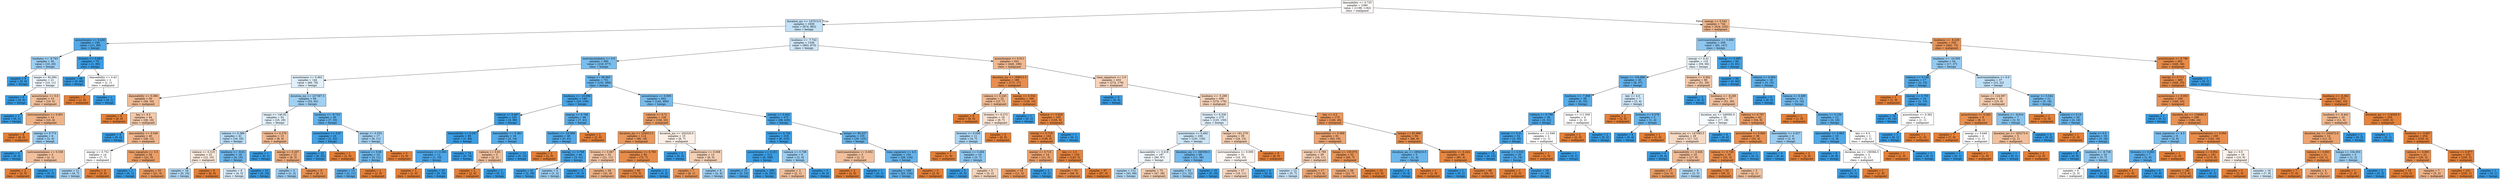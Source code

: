 digraph Tree {
node [shape=box, style="filled", color="black"] ;
0 [label="danceability <= 0.725\nsamples = 2380\nvalue = [1198, 1182]\nclass = malignant", fillcolor="#fffdfc"] ;
1 [label="duration_ms <= 147513.5\nsamples = 1636\nvalue = [674, 962]\nclass = benign", fillcolor="#c4e2f7"] ;
0 -> 1 [labeldistance=2.5, labelangle=45, headlabel="True"] ;
2 [label="acousticness <= 0.428\nsamples = 100\nvalue = [11, 89]\nclass = benign", fillcolor="#51a9e8"] ;
1 -> 2 ;
3 [label="loudness <= -9.763\nsamples = 30\nvalue = [10, 20]\nclass = benign", fillcolor="#9ccef2"] ;
2 -> 3 ;
4 [label="samples = 9\nvalue = [0, 9]\nclass = benign", fillcolor="#399de5"] ;
3 -> 4 ;
5 [label="tempo <= 92.094\nsamples = 21\nvalue = [10, 11]\nclass = benign", fillcolor="#edf6fd"] ;
3 -> 5 ;
6 [label="samples = 6\nvalue = [0, 6]\nclass = benign", fillcolor="#399de5"] ;
5 -> 6 ;
7 [label="acousticness <= 0.0\nsamples = 15\nvalue = [10, 5]\nclass = malignant", fillcolor="#f2c09c"] ;
5 -> 7 ;
8 [label="samples = 1\nvalue = [0, 1]\nclass = benign", fillcolor="#399de5"] ;
7 -> 8 ;
9 [label="instrumentalness <= 0.001\nsamples = 14\nvalue = [10, 4]\nclass = malignant", fillcolor="#efb388"] ;
7 -> 9 ;
10 [label="samples = 8\nvalue = [8, 0]\nclass = malignant", fillcolor="#e58139"] ;
9 -> 10 ;
11 [label="energy <= 0.773\nsamples = 6\nvalue = [2, 4]\nclass = benign", fillcolor="#9ccef2"] ;
9 -> 11 ;
12 [label="samples = 3\nvalue = [0, 3]\nclass = benign", fillcolor="#399de5"] ;
11 -> 12 ;
13 [label="instrumentalness <= 0.538\nsamples = 3\nvalue = [2, 1]\nclass = malignant", fillcolor="#f2c09c"] ;
11 -> 13 ;
14 [label="samples = 2\nvalue = [2, 0]\nclass = malignant", fillcolor="#e58139"] ;
13 -> 14 ;
15 [label="samples = 1\nvalue = [0, 1]\nclass = benign", fillcolor="#399de5"] ;
13 -> 15 ;
16 [label="liveness <= 0.663\nsamples = 70\nvalue = [1, 69]\nclass = benign", fillcolor="#3c9ee5"] ;
2 -> 16 ;
17 [label="samples = 68\nvalue = [0, 68]\nclass = benign", fillcolor="#399de5"] ;
16 -> 17 ;
18 [label="danceability <= 0.43\nsamples = 2\nvalue = [1, 1]\nclass = malignant", fillcolor="#ffffff"] ;
16 -> 18 ;
19 [label="samples = 1\nvalue = [1, 0]\nclass = malignant", fillcolor="#e58139"] ;
18 -> 19 ;
20 [label="samples = 1\nvalue = [0, 1]\nclass = benign", fillcolor="#399de5"] ;
18 -> 20 ;
21 [label="loudness <= -7.742\nsamples = 1536\nvalue = [663, 873]\nclass = benign", fillcolor="#cfe7f9"] ;
1 -> 21 ;
22 [label="instrumentalness <= 0.0\nsamples = 895\nvalue = [218, 677]\nclass = benign", fillcolor="#79bded"] ;
21 -> 22 ;
23 [label="acousticness <= 0.462\nsamples = 144\nvalue = [66, 78]\nclass = benign", fillcolor="#e1f0fb"] ;
22 -> 23 ;
24 [label="danceability <= 0.396\nsamples = 50\nvalue = [34, 16]\nclass = malignant", fillcolor="#f1bc96"] ;
23 -> 24 ;
25 [label="samples = 6\nvalue = [6, 0]\nclass = malignant", fillcolor="#e58139"] ;
24 -> 25 ;
26 [label="key <= 0.5\nsamples = 44\nvalue = [28, 16]\nclass = malignant", fillcolor="#f4c9aa"] ;
24 -> 26 ;
27 [label="samples = 4\nvalue = [0, 4]\nclass = benign", fillcolor="#399de5"] ;
26 -> 27 ;
28 [label="danceability <= 0.548\nsamples = 40\nvalue = [28, 12]\nclass = malignant", fillcolor="#f0b78e"] ;
26 -> 28 ;
29 [label="energy <= 0.752\nsamples = 14\nvalue = [7, 7]\nclass = malignant", fillcolor="#ffffff"] ;
28 -> 29 ;
30 [label="samples = 11\nvalue = [4, 7]\nclass = benign", fillcolor="#aad5f4"] ;
29 -> 30 ;
31 [label="samples = 3\nvalue = [3, 0]\nclass = malignant", fillcolor="#e58139"] ;
29 -> 31 ;
32 [label="time_signature <= 3.5\nsamples = 26\nvalue = [21, 5]\nclass = malignant", fillcolor="#eb9f68"] ;
28 -> 32 ;
33 [label="samples = 1\nvalue = [0, 1]\nclass = benign", fillcolor="#399de5"] ;
32 -> 33 ;
34 [label="samples = 25\nvalue = [21, 4]\nclass = malignant", fillcolor="#ea995f"] ;
32 -> 34 ;
35 [label="duration_ms <= 227387.5\nsamples = 94\nvalue = [32, 62]\nclass = benign", fillcolor="#9fd0f2"] ;
23 -> 35 ;
36 [label="tempo <= 140.92\nsamples = 54\nvalue = [25, 29]\nclass = benign", fillcolor="#e4f1fb"] ;
35 -> 36 ;
37 [label="valence <= 0.389\nsamples = 41\nvalue = [16, 25]\nclass = benign", fillcolor="#b8dcf6"] ;
36 -> 37 ;
38 [label="valence <= 0.319\nsamples = 22\nvalue = [12, 10]\nclass = malignant", fillcolor="#fbeade"] ;
37 -> 38 ;
39 [label="samples = 16\nvalue = [6, 10]\nclass = benign", fillcolor="#b0d8f5"] ;
38 -> 39 ;
40 [label="samples = 6\nvalue = [6, 0]\nclass = malignant", fillcolor="#e58139"] ;
38 -> 40 ;
41 [label="loudness <= -9.01\nsamples = 19\nvalue = [4, 15]\nclass = benign", fillcolor="#6eb7ec"] ;
37 -> 41 ;
42 [label="samples = 9\nvalue = [4, 5]\nclass = benign", fillcolor="#d7ebfa"] ;
41 -> 42 ;
43 [label="samples = 10\nvalue = [0, 10]\nclass = benign", fillcolor="#399de5"] ;
41 -> 43 ;
44 [label="valence <= 0.276\nsamples = 13\nvalue = [9, 4]\nclass = malignant", fillcolor="#f1b991"] ;
36 -> 44 ;
45 [label="samples = 1\nvalue = [0, 1]\nclass = benign", fillcolor="#399de5"] ;
44 -> 45 ;
46 [label="energy <= 0.267\nsamples = 12\nvalue = [9, 3]\nclass = malignant", fillcolor="#eeab7b"] ;
44 -> 46 ;
47 [label="samples = 3\nvalue = [1, 2]\nclass = benign", fillcolor="#9ccef2"] ;
46 -> 47 ;
48 [label="samples = 9\nvalue = [8, 1]\nclass = malignant", fillcolor="#e89152"] ;
46 -> 48 ;
49 [label="loudness <= -9.723\nsamples = 40\nvalue = [7, 33]\nclass = benign", fillcolor="#63b2eb"] ;
35 -> 49 ;
50 [label="acousticness <= 0.97\nsamples = 23\nvalue = [1, 22]\nclass = benign", fillcolor="#42a1e6"] ;
49 -> 50 ;
51 [label="samples = 22\nvalue = [0, 22]\nclass = benign", fillcolor="#399de5"] ;
50 -> 51 ;
52 [label="samples = 1\nvalue = [1, 0]\nclass = malignant", fillcolor="#e58139"] ;
50 -> 52 ;
53 [label="energy <= 0.553\nsamples = 17\nvalue = [6, 11]\nclass = benign", fillcolor="#a5d2f3"] ;
49 -> 53 ;
54 [label="valence <= 0.66\nsamples = 14\nvalue = [3, 11]\nclass = benign", fillcolor="#6fb8ec"] ;
53 -> 54 ;
55 [label="samples = 13\nvalue = [2, 11]\nclass = benign", fillcolor="#5dafea"] ;
54 -> 55 ;
56 [label="samples = 1\nvalue = [1, 0]\nclass = malignant", fillcolor="#e58139"] ;
54 -> 56 ;
57 [label="samples = 3\nvalue = [3, 0]\nclass = malignant", fillcolor="#e58139"] ;
53 -> 57 ;
58 [label="tempo <= 88.965\nsamples = 751\nvalue = [152, 599]\nclass = benign", fillcolor="#6bb6ec"] ;
22 -> 58 ;
59 [label="loudness <= -10.094\nsamples = 149\nvalue = [10, 139]\nclass = benign", fillcolor="#47a4e7"] ;
58 -> 59 ;
60 [label="valence <= 0.487\nsamples = 101\nvalue = [3, 98]\nclass = benign", fillcolor="#3fa0e6"] ;
59 -> 60 ;
61 [label="danceability <= 0.257\nsamples = 85\nvalue = [1, 84]\nclass = benign", fillcolor="#3b9ee5"] ;
60 -> 61 ;
62 [label="acousticness <= 0.363\nsamples = 11\nvalue = [1, 10]\nclass = benign", fillcolor="#4da7e8"] ;
61 -> 62 ;
63 [label="samples = 1\nvalue = [1, 0]\nclass = malignant", fillcolor="#e58139"] ;
62 -> 63 ;
64 [label="samples = 10\nvalue = [0, 10]\nclass = benign", fillcolor="#399de5"] ;
62 -> 64 ;
65 [label="samples = 74\nvalue = [0, 74]\nclass = benign", fillcolor="#399de5"] ;
61 -> 65 ;
66 [label="danceability <= 0.383\nsamples = 16\nvalue = [2, 14]\nclass = benign", fillcolor="#55abe9"] ;
60 -> 66 ;
67 [label="valence <= 0.63\nsamples = 3\nvalue = [2, 1]\nclass = malignant", fillcolor="#f2c09c"] ;
66 -> 67 ;
68 [label="samples = 2\nvalue = [2, 0]\nclass = malignant", fillcolor="#e58139"] ;
67 -> 68 ;
69 [label="samples = 1\nvalue = [0, 1]\nclass = benign", fillcolor="#399de5"] ;
67 -> 69 ;
70 [label="samples = 13\nvalue = [0, 13]\nclass = benign", fillcolor="#399de5"] ;
66 -> 70 ;
71 [label="energy <= 0.766\nsamples = 48\nvalue = [7, 41]\nclass = benign", fillcolor="#5baee9"] ;
59 -> 71 ;
72 [label="loudness <= -10.069\nsamples = 46\nvalue = [5, 41]\nclass = benign", fillcolor="#51a9e8"] ;
71 -> 72 ;
73 [label="samples = 2\nvalue = [2, 0]\nclass = malignant", fillcolor="#e58139"] ;
72 -> 73 ;
74 [label="energy <= 0.708\nsamples = 44\nvalue = [3, 41]\nclass = benign", fillcolor="#47a4e7"] ;
72 -> 74 ;
75 [label="samples = 41\nvalue = [2, 39]\nclass = benign", fillcolor="#43a2e6"] ;
74 -> 75 ;
76 [label="samples = 3\nvalue = [1, 2]\nclass = benign", fillcolor="#9ccef2"] ;
74 -> 76 ;
77 [label="samples = 2\nvalue = [2, 0]\nclass = malignant", fillcolor="#e58139"] ;
71 -> 77 ;
78 [label="acousticness <= 0.065\nsamples = 602\nvalue = [142, 460]\nclass = benign", fillcolor="#76bbed"] ;
58 -> 78 ;
79 [label="valence <= 0.71\nsamples = 129\nvalue = [104, 25]\nclass = malignant", fillcolor="#eb9f69"] ;
78 -> 79 ;
80 [label="duration_ms <= 234013.5\nsamples = 114\nvalue = [96, 18]\nclass = malignant", fillcolor="#ea995e"] ;
79 -> 80 ;
81 [label="liveness <= 0.087\nsamples = 32\nvalue = [21, 11]\nclass = malignant", fillcolor="#f3c3a1"] ;
80 -> 81 ;
82 [label="samples = 3\nvalue = [0, 3]\nclass = benign", fillcolor="#399de5"] ;
81 -> 82 ;
83 [label="samples = 29\nvalue = [21, 8]\nclass = malignant", fillcolor="#efb184"] ;
81 -> 83 ;
84 [label="instrumentalness <= 0.785\nsamples = 82\nvalue = [75, 7]\nclass = malignant", fillcolor="#e78d4b"] ;
80 -> 84 ;
85 [label="samples = 80\nvalue = [75, 5]\nclass = malignant", fillcolor="#e78946"] ;
84 -> 85 ;
86 [label="samples = 2\nvalue = [0, 2]\nclass = benign", fillcolor="#399de5"] ;
84 -> 86 ;
87 [label="duration_ms <= 202520.0\nsamples = 15\nvalue = [8, 7]\nclass = malignant", fillcolor="#fcefe6"] ;
79 -> 87 ;
88 [label="samples = 2\nvalue = [0, 2]\nclass = benign", fillcolor="#399de5"] ;
87 -> 88 ;
89 [label="acousticness <= 0.008\nsamples = 13\nvalue = [8, 5]\nclass = malignant", fillcolor="#f5d0b5"] ;
87 -> 89 ;
90 [label="samples = 7\nvalue = [6, 1]\nclass = malignant", fillcolor="#e9965a"] ;
89 -> 90 ;
91 [label="samples = 6\nvalue = [2, 4]\nclass = benign", fillcolor="#9ccef2"] ;
89 -> 91 ;
92 [label="energy <= 0.492\nsamples = 473\nvalue = [38, 435]\nclass = benign", fillcolor="#4aa6e7"] ;
78 -> 92 ;
93 [label="valence <= 0.744\nsamples = 318\nvalue = [8, 310]\nclass = benign", fillcolor="#3ea0e6"] ;
92 -> 93 ;
94 [label="acousticness <= 0.251\nsamples = 312\nvalue = [6, 306]\nclass = benign", fillcolor="#3d9fe6"] ;
93 -> 94 ;
95 [label="samples = 17\nvalue = [2, 15]\nclass = benign", fillcolor="#53aae8"] ;
94 -> 95 ;
96 [label="samples = 295\nvalue = [4, 291]\nclass = benign", fillcolor="#3c9ee5"] ;
94 -> 96 ;
97 [label="valence <= 0.768\nsamples = 6\nvalue = [2, 4]\nclass = benign", fillcolor="#9ccef2"] ;
93 -> 97 ;
98 [label="samples = 3\nvalue = [2, 1]\nclass = malignant", fillcolor="#f2c09c"] ;
97 -> 98 ;
99 [label="samples = 3\nvalue = [0, 3]\nclass = benign", fillcolor="#399de5"] ;
97 -> 99 ;
100 [label="tempo <= 90.537\nsamples = 155\nvalue = [30, 125]\nclass = benign", fillcolor="#69b5eb"] ;
92 -> 100 ;
101 [label="instrumentalness <= 0.002\nsamples = 3\nvalue = [2, 1]\nclass = malignant", fillcolor="#f2c09c"] ;
100 -> 101 ;
102 [label="samples = 2\nvalue = [2, 0]\nclass = malignant", fillcolor="#e58139"] ;
101 -> 102 ;
103 [label="samples = 1\nvalue = [0, 1]\nclass = benign", fillcolor="#399de5"] ;
101 -> 103 ;
104 [label="time_signature <= 4.5\nsamples = 152\nvalue = [28, 124]\nclass = benign", fillcolor="#66b3eb"] ;
100 -> 104 ;
105 [label="samples = 149\nvalue = [25, 124]\nclass = benign", fillcolor="#61b1ea"] ;
104 -> 105 ;
106 [label="samples = 3\nvalue = [3, 0]\nclass = malignant", fillcolor="#e58139"] ;
104 -> 106 ;
107 [label="acousticness <= 0.011\nsamples = 641\nvalue = [445, 196]\nclass = malignant", fillcolor="#f0b890"] ;
21 -> 107 ;
108 [label="duration_ms <= 199913.5\nsamples = 188\nvalue = [171, 17]\nclass = malignant", fillcolor="#e88e4d"] ;
107 -> 108 ;
109 [label="valence <= 0.245\nsamples = 22\nvalue = [15, 7]\nclass = malignant", fillcolor="#f1bc95"] ;
108 -> 109 ;
110 [label="samples = 6\nvalue = [6, 0]\nclass = malignant", fillcolor="#e58139"] ;
109 -> 110 ;
111 [label="liveness <= 0.273\nsamples = 16\nvalue = [9, 7]\nclass = malignant", fillcolor="#f9e3d3"] ;
109 -> 111 ;
112 [label="liveness <= 0.058\nsamples = 11\nvalue = [4, 7]\nclass = benign", fillcolor="#aad5f4"] ;
111 -> 112 ;
113 [label="samples = 1\nvalue = [1, 0]\nclass = malignant", fillcolor="#e58139"] ;
112 -> 113 ;
114 [label="valence <= 0.494\nsamples = 10\nvalue = [3, 7]\nclass = benign", fillcolor="#8ec7f0"] ;
112 -> 114 ;
115 [label="samples = 5\nvalue = [0, 5]\nclass = benign", fillcolor="#399de5"] ;
114 -> 115 ;
116 [label="samples = 5\nvalue = [3, 2]\nclass = malignant", fillcolor="#f6d5bd"] ;
114 -> 116 ;
117 [label="samples = 5\nvalue = [5, 0]\nclass = malignant", fillcolor="#e58139"] ;
111 -> 117 ;
118 [label="energy <= 0.534\nsamples = 166\nvalue = [156, 10]\nclass = malignant", fillcolor="#e78946"] ;
108 -> 118 ;
119 [label="samples = 1\nvalue = [0, 1]\nclass = benign", fillcolor="#399de5"] ;
118 -> 119 ;
120 [label="valence <= 0.929\nsamples = 165\nvalue = [156, 9]\nclass = malignant", fillcolor="#e68844"] ;
118 -> 120 ;
121 [label="energy <= 0.718\nsamples = 164\nvalue = [156, 8]\nclass = malignant", fillcolor="#e68743"] ;
120 -> 121 ;
122 [label="energy <= 0.715\nsamples = 14\nvalue = [11, 3]\nclass = malignant", fillcolor="#eca36f"] ;
121 -> 122 ;
123 [label="samples = 13\nvalue = [11, 2]\nclass = malignant", fillcolor="#ea985d"] ;
122 -> 123 ;
124 [label="samples = 1\nvalue = [0, 1]\nclass = benign", fillcolor="#399de5"] ;
122 -> 124 ;
125 [label="key <= 2.5\nsamples = 150\nvalue = [145, 5]\nclass = malignant", fillcolor="#e68540"] ;
121 -> 125 ;
126 [label="samples = 53\nvalue = [48, 5]\nclass = malignant", fillcolor="#e88e4e"] ;
125 -> 126 ;
127 [label="samples = 97\nvalue = [97, 0]\nclass = malignant", fillcolor="#e58139"] ;
125 -> 127 ;
128 [label="samples = 1\nvalue = [0, 1]\nclass = benign", fillcolor="#399de5"] ;
120 -> 128 ;
129 [label="time_signature <= 2.0\nsamples = 453\nvalue = [274, 179]\nclass = malignant", fillcolor="#f6d3ba"] ;
107 -> 129 ;
130 [label="samples = 3\nvalue = [0, 3]\nclass = benign", fillcolor="#399de5"] ;
129 -> 130 ;
131 [label="loudness <= -5.299\nsamples = 450\nvalue = [274, 176]\nclass = malignant", fillcolor="#f6d2b8"] ;
129 -> 131 ;
132 [label="liveness <= 0.336\nsamples = 275\nvalue = [125, 150]\nclass = benign", fillcolor="#deeffb"] ;
131 -> 132 ;
133 [label="acousticness <= 0.492\nsamples = 236\nvalue = [101, 135]\nclass = benign", fillcolor="#cde6f8"] ;
132 -> 133 ;
134 [label="danceability <= 0.618\nsamples = 187\nvalue = [90, 97]\nclass = benign", fillcolor="#f1f8fd"] ;
133 -> 134 ;
135 [label="samples = 112\nvalue = [43, 69]\nclass = benign", fillcolor="#b4daf5"] ;
134 -> 135 ;
136 [label="samples = 75\nvalue = [47, 28]\nclass = malignant", fillcolor="#f4ccaf"] ;
134 -> 136 ;
137 [label="duration_ms <= 260306.5\nsamples = 49\nvalue = [11, 38]\nclass = benign", fillcolor="#72b9ed"] ;
133 -> 137 ;
138 [label="samples = 33\nvalue = [11, 22]\nclass = benign", fillcolor="#9ccef2"] ;
137 -> 138 ;
139 [label="samples = 16\nvalue = [0, 16]\nclass = benign", fillcolor="#399de5"] ;
137 -> 139 ;
140 [label="tempo <= 161.279\nsamples = 39\nvalue = [24, 15]\nclass = malignant", fillcolor="#f5d0b5"] ;
132 -> 140 ;
141 [label="instrumentalness <= 0.009\nsamples = 31\nvalue = [16, 15]\nclass = malignant", fillcolor="#fdf7f3"] ;
140 -> 141 ;
142 [label="samples = 27\nvalue = [16, 11]\nclass = malignant", fillcolor="#f7d8c1"] ;
141 -> 142 ;
143 [label="samples = 4\nvalue = [0, 4]\nclass = benign", fillcolor="#399de5"] ;
141 -> 143 ;
144 [label="samples = 8\nvalue = [8, 0]\nclass = malignant", fillcolor="#e58139"] ;
140 -> 144 ;
145 [label="key <= 4.5\nsamples = 175\nvalue = [149, 26]\nclass = malignant", fillcolor="#ea975c"] ;
131 -> 145 ;
146 [label="danceability <= 0.569\nsamples = 81\nvalue = [63, 18]\nclass = malignant", fillcolor="#eca572"] ;
145 -> 146 ;
147 [label="energy <= 0.789\nsamples = 29\nvalue = [18, 11]\nclass = malignant", fillcolor="#f5ceb2"] ;
146 -> 147 ;
148 [label="samples = 12\nvalue = [5, 7]\nclass = benign", fillcolor="#c6e3f8"] ;
147 -> 148 ;
149 [label="samples = 17\nvalue = [13, 4]\nclass = malignant", fillcolor="#eda876"] ;
147 -> 149 ;
150 [label="tempo <= 130.075\nsamples = 52\nvalue = [45, 7]\nclass = malignant", fillcolor="#e99558"] ;
146 -> 150 ;
151 [label="samples = 29\nvalue = [22, 7]\nclass = malignant", fillcolor="#eda978"] ;
150 -> 151 ;
152 [label="samples = 23\nvalue = [23, 0]\nclass = malignant", fillcolor="#e58139"] ;
150 -> 152 ;
153 [label="tempo <= 82.968\nsamples = 94\nvalue = [86, 8]\nclass = malignant", fillcolor="#e78d4b"] ;
145 -> 153 ;
154 [label="duration_ms <= 289410.5\nsamples = 5\nvalue = [1, 4]\nclass = benign", fillcolor="#6ab6ec"] ;
153 -> 154 ;
155 [label="samples = 4\nvalue = [0, 4]\nclass = benign", fillcolor="#399de5"] ;
154 -> 155 ;
156 [label="samples = 1\nvalue = [1, 0]\nclass = malignant", fillcolor="#e58139"] ;
154 -> 156 ;
157 [label="danceability <= 0.424\nsamples = 89\nvalue = [85, 4]\nclass = malignant", fillcolor="#e68742"] ;
153 -> 157 ;
158 [label="samples = 1\nvalue = [0, 1]\nclass = benign", fillcolor="#399de5"] ;
157 -> 158 ;
159 [label="samples = 88\nvalue = [85, 3]\nclass = malignant", fillcolor="#e68540"] ;
157 -> 159 ;
160 [label="energy <= 0.542\nsamples = 744\nvalue = [524, 220]\nclass = malignant", fillcolor="#f0b68c"] ;
0 -> 160 [labeldistance=2.5, labelangle=-45, headlabel="False"] ;
161 [label="instrumentalness <= 0.008\nsamples = 209\nvalue = [62, 147]\nclass = benign", fillcolor="#8dc6f0"] ;
160 -> 161 ;
162 [label="energy <= 0.41\nsamples = 125\nvalue = [59, 66]\nclass = benign", fillcolor="#eaf5fc"] ;
161 -> 162 ;
163 [label="tempo <= 134.966\nsamples = 45\nvalue = [8, 37]\nclass = benign", fillcolor="#64b2eb"] ;
162 -> 163 ;
164 [label="loudness <= -7.809\nsamples = 38\nvalue = [5, 33]\nclass = benign", fillcolor="#57ace9"] ;
163 -> 164 ;
165 [label="valence <= 0.799\nsamples = 34\nvalue = [3, 31]\nclass = benign", fillcolor="#4ca6e8"] ;
164 -> 165 ;
166 [label="energy <= 0.31\nsamples = 32\nvalue = [2, 30]\nclass = benign", fillcolor="#46a4e7"] ;
165 -> 166 ;
167 [label="samples = 12\nvalue = [0, 12]\nclass = benign", fillcolor="#399de5"] ;
166 -> 167 ;
168 [label="energy <= 0.333\nsamples = 20\nvalue = [2, 18]\nclass = benign", fillcolor="#4fa8e8"] ;
166 -> 168 ;
169 [label="samples = 1\nvalue = [1, 0]\nclass = malignant", fillcolor="#e58139"] ;
168 -> 169 ;
170 [label="samples = 19\nvalue = [1, 18]\nclass = benign", fillcolor="#44a2e6"] ;
168 -> 170 ;
171 [label="loudness <= -11.649\nsamples = 2\nvalue = [1, 1]\nclass = malignant", fillcolor="#ffffff"] ;
165 -> 171 ;
172 [label="samples = 1\nvalue = [1, 0]\nclass = malignant", fillcolor="#e58139"] ;
171 -> 172 ;
173 [label="samples = 1\nvalue = [0, 1]\nclass = benign", fillcolor="#399de5"] ;
171 -> 173 ;
174 [label="tempo <= 111.509\nsamples = 4\nvalue = [2, 2]\nclass = malignant", fillcolor="#ffffff"] ;
164 -> 174 ;
175 [label="samples = 2\nvalue = [2, 0]\nclass = malignant", fillcolor="#e58139"] ;
174 -> 175 ;
176 [label="samples = 2\nvalue = [0, 2]\nclass = benign", fillcolor="#399de5"] ;
174 -> 176 ;
177 [label="key <= 4.0\nsamples = 7\nvalue = [3, 4]\nclass = benign", fillcolor="#cee6f8"] ;
163 -> 177 ;
178 [label="samples = 2\nvalue = [2, 0]\nclass = malignant", fillcolor="#e58139"] ;
177 -> 178 ;
179 [label="liveness <= 0.378\nsamples = 5\nvalue = [1, 4]\nclass = benign", fillcolor="#6ab6ec"] ;
177 -> 179 ;
180 [label="samples = 4\nvalue = [0, 4]\nclass = benign", fillcolor="#399de5"] ;
179 -> 180 ;
181 [label="samples = 1\nvalue = [1, 0]\nclass = malignant", fillcolor="#e58139"] ;
179 -> 181 ;
182 [label="liveness <= 0.062\nsamples = 80\nvalue = [51, 29]\nclass = malignant", fillcolor="#f4c9aa"] ;
162 -> 182 ;
183 [label="samples = 3\nvalue = [0, 3]\nclass = benign", fillcolor="#399de5"] ;
182 -> 183 ;
184 [label="loudness <= -8.285\nsamples = 77\nvalue = [51, 26]\nclass = malignant", fillcolor="#f2c19e"] ;
182 -> 184 ;
185 [label="duration_ms <= 249583.0\nsamples = 35\nvalue = [17, 18]\nclass = benign", fillcolor="#f4fafe"] ;
184 -> 185 ;
186 [label="duration_ms <= 147093.5\nsamples = 29\nvalue = [17, 12]\nclass = malignant", fillcolor="#f7dac5"] ;
185 -> 186 ;
187 [label="samples = 4\nvalue = [0, 4]\nclass = benign", fillcolor="#399de5"] ;
186 -> 187 ;
188 [label="danceability <= 0.826\nsamples = 25\nvalue = [17, 8]\nclass = malignant", fillcolor="#f1bc96"] ;
186 -> 188 ;
189 [label="samples = 17\nvalue = [14, 3]\nclass = malignant", fillcolor="#eb9c63"] ;
188 -> 189 ;
190 [label="samples = 8\nvalue = [3, 5]\nclass = benign", fillcolor="#b0d8f5"] ;
188 -> 190 ;
191 [label="samples = 6\nvalue = [0, 6]\nclass = benign", fillcolor="#399de5"] ;
185 -> 191 ;
192 [label="valence <= 0.787\nsamples = 42\nvalue = [34, 8]\nclass = malignant", fillcolor="#eb9f68"] ;
184 -> 192 ;
193 [label="acousticness <= 0.845\nsamples = 36\nvalue = [32, 4]\nclass = malignant", fillcolor="#e89152"] ;
192 -> 193 ;
194 [label="valence <= 0.745\nsamples = 35\nvalue = [32, 3]\nclass = malignant", fillcolor="#e78d4c"] ;
193 -> 194 ;
195 [label="samples = 32\nvalue = [30, 2]\nclass = malignant", fillcolor="#e78946"] ;
194 -> 195 ;
196 [label="samples = 3\nvalue = [2, 1]\nclass = malignant", fillcolor="#f2c09c"] ;
194 -> 196 ;
197 [label="samples = 1\nvalue = [0, 1]\nclass = benign", fillcolor="#399de5"] ;
193 -> 197 ;
198 [label="danceability <= 0.827\nsamples = 6\nvalue = [2, 4]\nclass = benign", fillcolor="#9ccef2"] ;
192 -> 198 ;
199 [label="samples = 4\nvalue = [0, 4]\nclass = benign", fillcolor="#399de5"] ;
198 -> 199 ;
200 [label="samples = 2\nvalue = [2, 0]\nclass = malignant", fillcolor="#e58139"] ;
198 -> 200 ;
201 [label="energy <= 0.485\nsamples = 84\nvalue = [3, 81]\nclass = benign", fillcolor="#40a1e6"] ;
161 -> 201 ;
202 [label="samples = 66\nvalue = [0, 66]\nclass = benign", fillcolor="#399de5"] ;
201 -> 202 ;
203 [label="valence <= 0.464\nsamples = 18\nvalue = [3, 15]\nclass = benign", fillcolor="#61b1ea"] ;
201 -> 203 ;
204 [label="samples = 5\nvalue = [0, 5]\nclass = benign", fillcolor="#399de5"] ;
203 -> 204 ;
205 [label="valence <= 0.499\nsamples = 13\nvalue = [3, 10]\nclass = benign", fillcolor="#74baed"] ;
203 -> 205 ;
206 [label="samples = 1\nvalue = [1, 0]\nclass = malignant", fillcolor="#e58139"] ;
205 -> 206 ;
207 [label="liveness <= 0.134\nsamples = 12\nvalue = [2, 10]\nclass = benign", fillcolor="#61b1ea"] ;
205 -> 207 ;
208 [label="danceability <= 0.863\nsamples = 10\nvalue = [1, 9]\nclass = benign", fillcolor="#4fa8e8"] ;
207 -> 208 ;
209 [label="samples = 8\nvalue = [0, 8]\nclass = benign", fillcolor="#399de5"] ;
208 -> 209 ;
210 [label="duration_ms <= 159384.5\nsamples = 2\nvalue = [1, 1]\nclass = malignant", fillcolor="#ffffff"] ;
208 -> 210 ;
211 [label="samples = 1\nvalue = [0, 1]\nclass = benign", fillcolor="#399de5"] ;
210 -> 211 ;
212 [label="samples = 1\nvalue = [1, 0]\nclass = malignant", fillcolor="#e58139"] ;
210 -> 212 ;
213 [label="key <= 6.5\nsamples = 2\nvalue = [1, 1]\nclass = malignant", fillcolor="#ffffff"] ;
207 -> 213 ;
214 [label="samples = 1\nvalue = [1, 0]\nclass = malignant", fillcolor="#e58139"] ;
213 -> 214 ;
215 [label="samples = 1\nvalue = [0, 1]\nclass = benign", fillcolor="#399de5"] ;
213 -> 215 ;
216 [label="loudness <= -8.229\nsamples = 535\nvalue = [462, 73]\nclass = malignant", fillcolor="#e99558"] ;
160 -> 216 ;
217 [label="loudness <= -10.595\nsamples = 54\nvalue = [17, 37]\nclass = benign", fillcolor="#94caf1"] ;
216 -> 217 ;
218 [label="valence <= 0.146\nsamples = 17\nvalue = [2, 15]\nclass = benign", fillcolor="#53aae8"] ;
217 -> 218 ;
219 [label="samples = 1\nvalue = [1, 0]\nclass = malignant", fillcolor="#e58139"] ;
218 -> 219 ;
220 [label="energy <= 0.705\nsamples = 16\nvalue = [1, 15]\nclass = benign", fillcolor="#46a4e7"] ;
218 -> 220 ;
221 [label="samples = 14\nvalue = [0, 14]\nclass = benign", fillcolor="#399de5"] ;
220 -> 221 ;
222 [label="acousticness <= 0.382\nsamples = 2\nvalue = [1, 1]\nclass = malignant", fillcolor="#ffffff"] ;
220 -> 222 ;
223 [label="samples = 1\nvalue = [0, 1]\nclass = benign", fillcolor="#399de5"] ;
222 -> 223 ;
224 [label="samples = 1\nvalue = [1, 0]\nclass = malignant", fillcolor="#e58139"] ;
222 -> 224 ;
225 [label="instrumentalness <= 0.0\nsamples = 37\nvalue = [15, 22]\nclass = benign", fillcolor="#c0e0f7"] ;
217 -> 225 ;
226 [label="tempo <= 124.097\nsamples = 16\nvalue = [10, 6]\nclass = malignant", fillcolor="#f5cdb0"] ;
225 -> 226 ;
227 [label="acousticness <= 0.262\nsamples = 9\nvalue = [8, 1]\nclass = malignant", fillcolor="#e89152"] ;
226 -> 227 ;
228 [label="samples = 7\nvalue = [7, 0]\nclass = malignant", fillcolor="#e58139"] ;
227 -> 228 ;
229 [label="energy <= 0.648\nsamples = 2\nvalue = [1, 1]\nclass = malignant", fillcolor="#ffffff"] ;
227 -> 229 ;
230 [label="samples = 1\nvalue = [0, 1]\nclass = benign", fillcolor="#399de5"] ;
229 -> 230 ;
231 [label="samples = 1\nvalue = [1, 0]\nclass = malignant", fillcolor="#e58139"] ;
229 -> 231 ;
232 [label="loudness <= -9.614\nsamples = 7\nvalue = [2, 5]\nclass = benign", fillcolor="#88c4ef"] ;
226 -> 232 ;
233 [label="duration_ms <= 183273.0\nsamples = 3\nvalue = [2, 1]\nclass = malignant", fillcolor="#f2c09c"] ;
232 -> 233 ;
234 [label="samples = 1\nvalue = [0, 1]\nclass = benign", fillcolor="#399de5"] ;
233 -> 234 ;
235 [label="samples = 2\nvalue = [2, 0]\nclass = malignant", fillcolor="#e58139"] ;
233 -> 235 ;
236 [label="samples = 4\nvalue = [0, 4]\nclass = benign", fillcolor="#399de5"] ;
232 -> 236 ;
237 [label="energy <= 0.544\nsamples = 21\nvalue = [5, 16]\nclass = benign", fillcolor="#77bced"] ;
225 -> 237 ;
238 [label="samples = 1\nvalue = [1, 0]\nclass = malignant", fillcolor="#e58139"] ;
237 -> 238 ;
239 [label="valence <= 0.14\nsamples = 20\nvalue = [4, 16]\nclass = benign", fillcolor="#6ab6ec"] ;
237 -> 239 ;
240 [label="samples = 1\nvalue = [1, 0]\nclass = malignant", fillcolor="#e58139"] ;
239 -> 240 ;
241 [label="mode <= 0.5\nsamples = 19\nvalue = [3, 16]\nclass = benign", fillcolor="#5eafea"] ;
239 -> 241 ;
242 [label="samples = 9\nvalue = [0, 9]\nclass = benign", fillcolor="#399de5"] ;
241 -> 242 ;
243 [label="loudness <= -8.736\nsamples = 10\nvalue = [3, 7]\nclass = benign", fillcolor="#8ec7f0"] ;
241 -> 243 ;
244 [label="samples = 6\nvalue = [3, 3]\nclass = malignant", fillcolor="#ffffff"] ;
243 -> 244 ;
245 [label="samples = 4\nvalue = [0, 4]\nclass = benign", fillcolor="#399de5"] ;
243 -> 245 ;
246 [label="acousticness <= 0.796\nsamples = 481\nvalue = [445, 36]\nclass = malignant", fillcolor="#e78b49"] ;
216 -> 246 ;
247 [label="energy <= 0.711\nsamples = 480\nvalue = [445, 35]\nclass = malignant", fillcolor="#e78b49"] ;
246 -> 247 ;
248 [label="acousticness <= 0.003\nsamples = 209\nvalue = [184, 25]\nclass = malignant", fillcolor="#e99254"] ;
247 -> 248 ;
249 [label="samples = 1\nvalue = [0, 1]\nclass = benign", fillcolor="#399de5"] ;
248 -> 249 ;
250 [label="duration_ms <= 134686.0\nsamples = 208\nvalue = [184, 24]\nclass = malignant", fillcolor="#e89153"] ;
248 -> 250 ;
251 [label="time_signature <= 4.5\nsamples = 8\nvalue = [2, 6]\nclass = benign", fillcolor="#7bbeee"] ;
250 -> 251 ;
252 [label="liveness <= 0.084\nsamples = 7\nvalue = [1, 6]\nclass = benign", fillcolor="#5aade9"] ;
251 -> 252 ;
253 [label="samples = 1\nvalue = [1, 0]\nclass = malignant", fillcolor="#e58139"] ;
252 -> 253 ;
254 [label="samples = 6\nvalue = [0, 6]\nclass = benign", fillcolor="#399de5"] ;
252 -> 254 ;
255 [label="samples = 1\nvalue = [1, 0]\nclass = malignant", fillcolor="#e58139"] ;
251 -> 255 ;
256 [label="instrumentalness <= 0.004\nsamples = 200\nvalue = [182, 18]\nclass = malignant", fillcolor="#e88d4d"] ;
250 -> 256 ;
257 [label="valence <= 0.954\nsamples = 181\nvalue = [172, 9]\nclass = malignant", fillcolor="#e68843"] ;
256 -> 257 ;
258 [label="samples = 180\nvalue = [172, 8]\nclass = malignant", fillcolor="#e68742"] ;
257 -> 258 ;
259 [label="samples = 1\nvalue = [0, 1]\nclass = benign", fillcolor="#399de5"] ;
257 -> 259 ;
260 [label="key <= 0.5\nsamples = 19\nvalue = [10, 9]\nclass = malignant", fillcolor="#fcf2eb"] ;
256 -> 260 ;
261 [label="samples = 3\nvalue = [3, 0]\nclass = malignant", fillcolor="#e58139"] ;
260 -> 261 ;
262 [label="samples = 16\nvalue = [7, 9]\nclass = benign", fillcolor="#d3e9f9"] ;
260 -> 262 ;
263 [label="loudness <= -6.382\nsamples = 271\nvalue = [261, 10]\nclass = malignant", fillcolor="#e68641"] ;
247 -> 263 ;
264 [label="loudness <= -6.441\nsamples = 16\nvalue = [11, 5]\nclass = malignant", fillcolor="#f1ba93"] ;
263 -> 264 ;
265 [label="duration_ms <= 243472.0\nsamples = 14\nvalue = [11, 3]\nclass = malignant", fillcolor="#eca36f"] ;
264 -> 265 ;
266 [label="valence <= 0.803\nsamples = 11\nvalue = [10, 1]\nclass = malignant", fillcolor="#e88e4d"] ;
265 -> 266 ;
267 [label="samples = 7\nvalue = [7, 0]\nclass = malignant", fillcolor="#e58139"] ;
266 -> 267 ;
268 [label="samples = 4\nvalue = [3, 1]\nclass = malignant", fillcolor="#eeab7b"] ;
266 -> 268 ;
269 [label="tempo <= 104.003\nsamples = 3\nvalue = [1, 2]\nclass = benign", fillcolor="#9ccef2"] ;
265 -> 269 ;
270 [label="samples = 1\nvalue = [1, 0]\nclass = malignant", fillcolor="#e58139"] ;
269 -> 270 ;
271 [label="samples = 2\nvalue = [0, 2]\nclass = benign", fillcolor="#399de5"] ;
269 -> 271 ;
272 [label="samples = 2\nvalue = [0, 2]\nclass = benign", fillcolor="#399de5"] ;
264 -> 272 ;
273 [label="duration_ms <= 119345.5\nsamples = 255\nvalue = [250, 5]\nclass = malignant", fillcolor="#e6843d"] ;
263 -> 273 ;
274 [label="samples = 1\nvalue = [0, 1]\nclass = benign", fillcolor="#399de5"] ;
273 -> 274 ;
275 [label="loudness <= -5.847\nsamples = 254\nvalue = [250, 4]\nclass = malignant", fillcolor="#e5833c"] ;
273 -> 275 ;
276 [label="valence <= 0.893\nsamples = 22\nvalue = [20, 2]\nclass = malignant", fillcolor="#e88e4d"] ;
275 -> 276 ;
277 [label="samples = 15\nvalue = [15, 0]\nclass = malignant", fillcolor="#e58139"] ;
276 -> 277 ;
278 [label="samples = 7\nvalue = [5, 2]\nclass = malignant", fillcolor="#efb388"] ;
276 -> 278 ;
279 [label="valence <= 0.977\nsamples = 232\nvalue = [230, 2]\nclass = malignant", fillcolor="#e5823b"] ;
275 -> 279 ;
280 [label="samples = 231\nvalue = [230, 1]\nclass = malignant", fillcolor="#e5823a"] ;
279 -> 280 ;
281 [label="samples = 1\nvalue = [0, 1]\nclass = benign", fillcolor="#399de5"] ;
279 -> 281 ;
282 [label="samples = 1\nvalue = [0, 1]\nclass = benign", fillcolor="#399de5"] ;
246 -> 282 ;
}